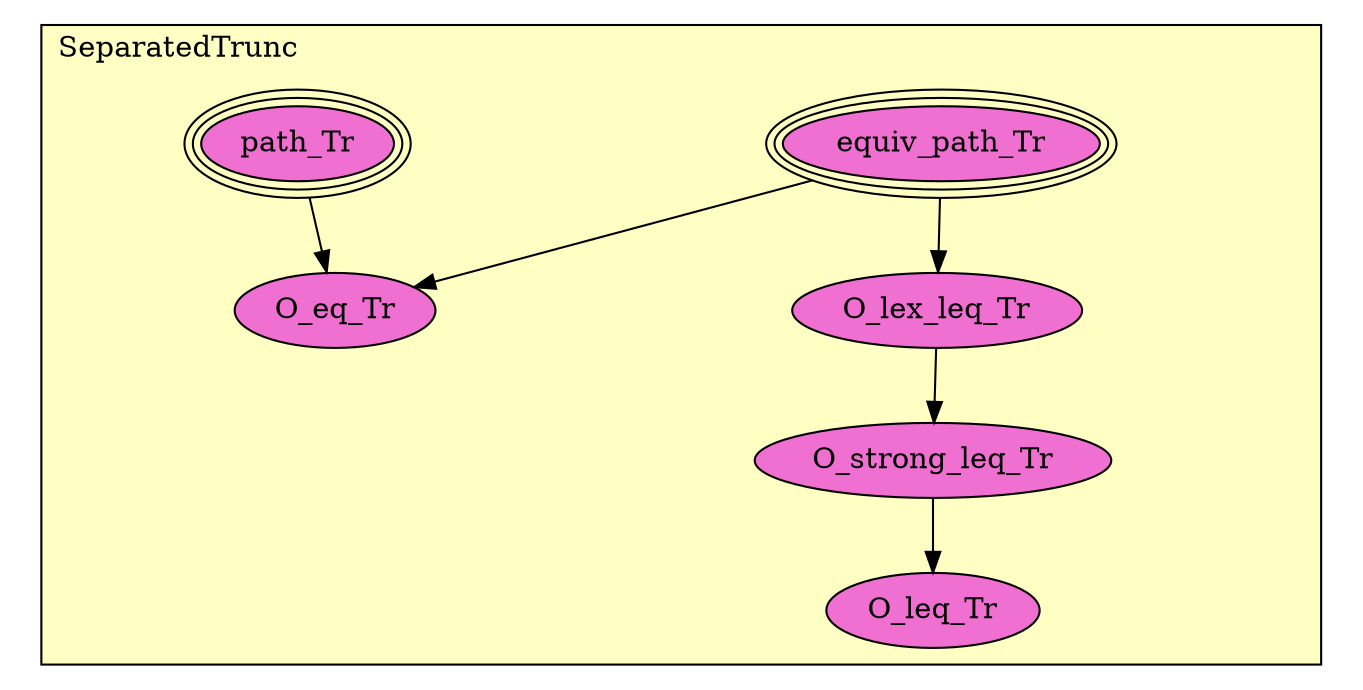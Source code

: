 digraph HoTT_Truncations_SeparatedTrunc {
  graph [ratio=0.5]
  node [style=filled]
SeparatedTrunc_equiv_path_Tr [label="equiv_path_Tr", URL=<SeparatedTrunc.html#equiv_path_Tr>, peripheries=3, fillcolor="#F070D1"] ;
SeparatedTrunc_path_Tr [label="path_Tr", URL=<SeparatedTrunc.html#path_Tr>, peripheries=3, fillcolor="#F070D1"] ;
SeparatedTrunc_O_lex_leq_Tr [label="O_lex_leq_Tr", URL=<SeparatedTrunc.html#O_lex_leq_Tr>, fillcolor="#F070D1"] ;
SeparatedTrunc_O_strong_leq_Tr [label="O_strong_leq_Tr", URL=<SeparatedTrunc.html#O_strong_leq_Tr>, fillcolor="#F070D1"] ;
SeparatedTrunc_O_leq_Tr [label="O_leq_Tr", URL=<SeparatedTrunc.html#O_leq_Tr>, fillcolor="#F070D1"] ;
SeparatedTrunc_O_eq_Tr [label="O_eq_Tr", URL=<SeparatedTrunc.html#O_eq_Tr>, fillcolor="#F070D1"] ;
  SeparatedTrunc_equiv_path_Tr -> SeparatedTrunc_O_lex_leq_Tr [] ;
  SeparatedTrunc_equiv_path_Tr -> SeparatedTrunc_O_eq_Tr [] ;
  SeparatedTrunc_path_Tr -> SeparatedTrunc_O_eq_Tr [] ;
  SeparatedTrunc_O_lex_leq_Tr -> SeparatedTrunc_O_strong_leq_Tr [] ;
  SeparatedTrunc_O_strong_leq_Tr -> SeparatedTrunc_O_leq_Tr [] ;
subgraph cluster_SeparatedTrunc { label="SeparatedTrunc"; fillcolor="#FFFFC3"; labeljust=l; style=filled 
SeparatedTrunc_O_eq_Tr; SeparatedTrunc_O_leq_Tr; SeparatedTrunc_O_strong_leq_Tr; SeparatedTrunc_O_lex_leq_Tr; SeparatedTrunc_path_Tr; SeparatedTrunc_equiv_path_Tr; };
} /* END */
